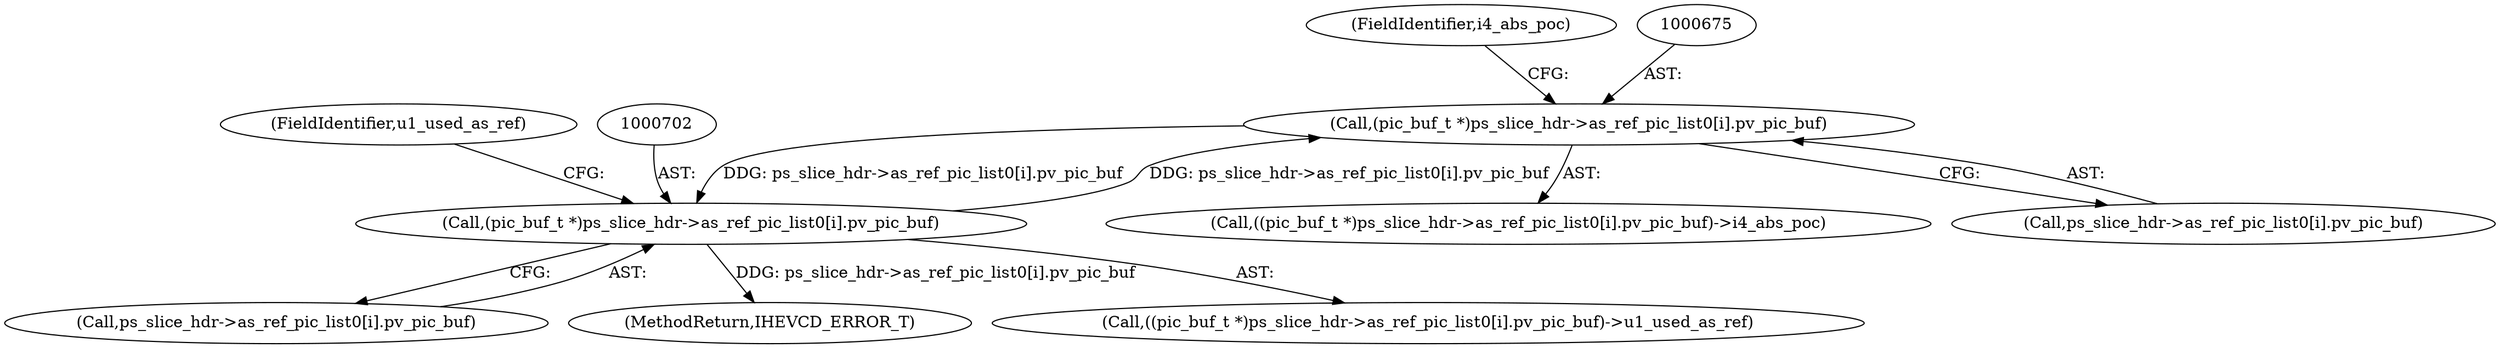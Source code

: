 digraph "0_Android_2b9fb0c2074d370a254b35e2489de2d94943578d@pointer" {
"1000674" [label="(Call,(pic_buf_t *)ps_slice_hdr->as_ref_pic_list0[i].pv_pic_buf)"];
"1000701" [label="(Call,(pic_buf_t *)ps_slice_hdr->as_ref_pic_list0[i].pv_pic_buf)"];
"1000674" [label="(Call,(pic_buf_t *)ps_slice_hdr->as_ref_pic_list0[i].pv_pic_buf)"];
"1000674" [label="(Call,(pic_buf_t *)ps_slice_hdr->as_ref_pic_list0[i].pv_pic_buf)"];
"1000703" [label="(Call,ps_slice_hdr->as_ref_pic_list0[i].pv_pic_buf)"];
"1000701" [label="(Call,(pic_buf_t *)ps_slice_hdr->as_ref_pic_list0[i].pv_pic_buf)"];
"1000683" [label="(FieldIdentifier,i4_abs_poc)"];
"1000673" [label="(Call,((pic_buf_t *)ps_slice_hdr->as_ref_pic_list0[i].pv_pic_buf)->i4_abs_poc)"];
"1005291" [label="(MethodReturn,IHEVCD_ERROR_T)"];
"1000710" [label="(FieldIdentifier,u1_used_as_ref)"];
"1000700" [label="(Call,((pic_buf_t *)ps_slice_hdr->as_ref_pic_list0[i].pv_pic_buf)->u1_used_as_ref)"];
"1000676" [label="(Call,ps_slice_hdr->as_ref_pic_list0[i].pv_pic_buf)"];
"1000674" -> "1000673"  [label="AST: "];
"1000674" -> "1000676"  [label="CFG: "];
"1000675" -> "1000674"  [label="AST: "];
"1000676" -> "1000674"  [label="AST: "];
"1000683" -> "1000674"  [label="CFG: "];
"1000701" -> "1000674"  [label="DDG: ps_slice_hdr->as_ref_pic_list0[i].pv_pic_buf"];
"1000674" -> "1000701"  [label="DDG: ps_slice_hdr->as_ref_pic_list0[i].pv_pic_buf"];
"1000701" -> "1000700"  [label="AST: "];
"1000701" -> "1000703"  [label="CFG: "];
"1000702" -> "1000701"  [label="AST: "];
"1000703" -> "1000701"  [label="AST: "];
"1000710" -> "1000701"  [label="CFG: "];
"1000701" -> "1005291"  [label="DDG: ps_slice_hdr->as_ref_pic_list0[i].pv_pic_buf"];
}
